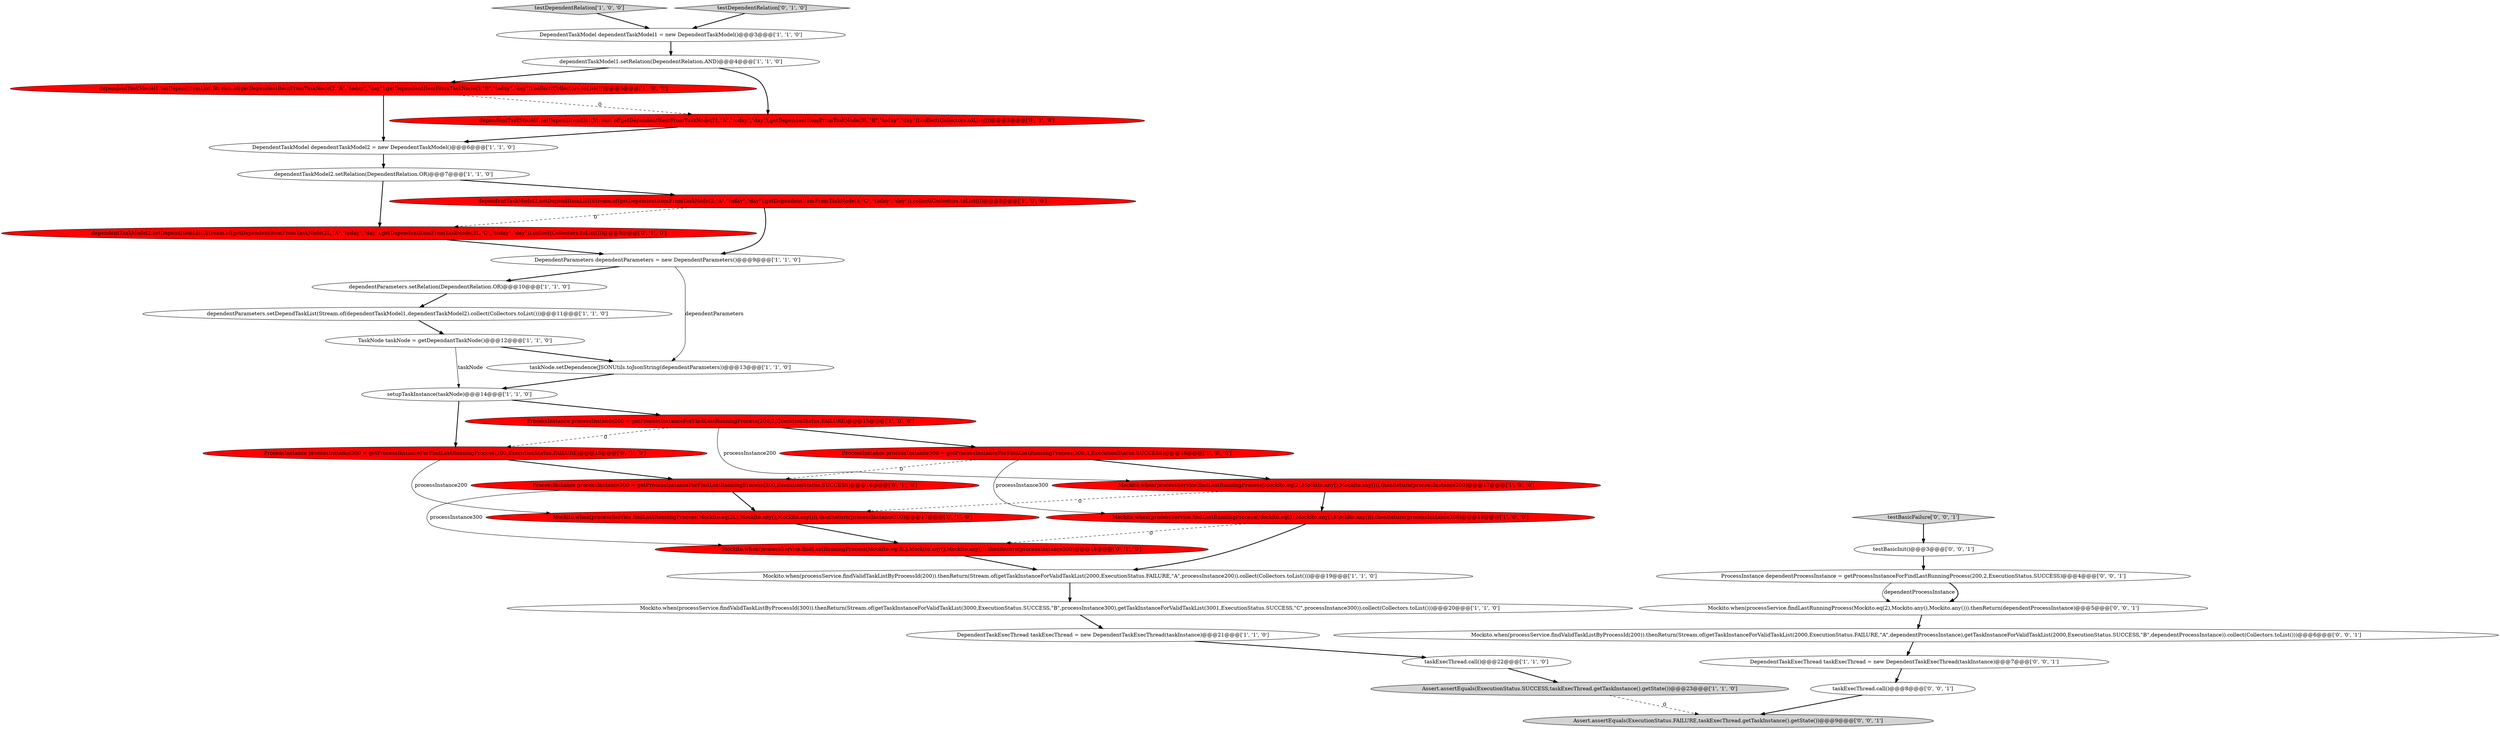 digraph {
30 [style = filled, label = "testBasicInit()@@@3@@@['0', '0', '1']", fillcolor = white, shape = ellipse image = "AAA0AAABBB3BBB"];
14 [style = filled, label = "Mockito.when(processService.findLastRunningProcess(Mockito.eq(2),Mockito.any(),Mockito.any())).thenReturn(processInstance200)@@@17@@@['1', '0', '0']", fillcolor = red, shape = ellipse image = "AAA1AAABBB1BBB"];
29 [style = filled, label = "ProcessInstance dependentProcessInstance = getProcessInstanceForFindLastRunningProcess(200,2,ExecutionStatus.SUCCESS)@@@4@@@['0', '0', '1']", fillcolor = white, shape = ellipse image = "AAA0AAABBB3BBB"];
8 [style = filled, label = "taskExecThread.call()@@@22@@@['1', '1', '0']", fillcolor = white, shape = ellipse image = "AAA0AAABBB1BBB"];
10 [style = filled, label = "DependentParameters dependentParameters = new DependentParameters()@@@9@@@['1', '1', '0']", fillcolor = white, shape = ellipse image = "AAA0AAABBB1BBB"];
24 [style = filled, label = "ProcessInstance processInstance300 = getProcessInstanceForFindLastRunningProcess(300,ExecutionStatus.SUCCESS)@@@16@@@['0', '1', '0']", fillcolor = red, shape = ellipse image = "AAA1AAABBB2BBB"];
16 [style = filled, label = "DependentTaskModel dependentTaskModel2 = new DependentTaskModel()@@@6@@@['1', '1', '0']", fillcolor = white, shape = ellipse image = "AAA0AAABBB1BBB"];
26 [style = filled, label = "dependentTaskModel2.setDependItemList(Stream.of(getDependentItemFromTaskNode(2L,\"A\",\"today\",\"day\"),getDependentItemFromTaskNode(3L,\"C\",\"today\",\"day\")).collect(Collectors.toList()))@@@8@@@['0', '1', '0']", fillcolor = red, shape = ellipse image = "AAA1AAABBB2BBB"];
1 [style = filled, label = "Assert.assertEquals(ExecutionStatus.SUCCESS,taskExecThread.getTaskInstance().getState())@@@23@@@['1', '1', '0']", fillcolor = lightgray, shape = ellipse image = "AAA0AAABBB1BBB"];
22 [style = filled, label = "Mockito.when(processService.findLastRunningProcess(Mockito.eq(2L),Mockito.any(),Mockito.any())).thenReturn(processInstance200)@@@17@@@['0', '1', '0']", fillcolor = red, shape = ellipse image = "AAA1AAABBB2BBB"];
28 [style = filled, label = "ProcessInstance processInstance200 = getProcessInstanceForFindLastRunningProcess(200,ExecutionStatus.FAILURE)@@@15@@@['0', '1', '0']", fillcolor = red, shape = ellipse image = "AAA1AAABBB2BBB"];
6 [style = filled, label = "dependentParameters.setRelation(DependentRelation.OR)@@@10@@@['1', '1', '0']", fillcolor = white, shape = ellipse image = "AAA0AAABBB1BBB"];
13 [style = filled, label = "dependentTaskModel2.setRelation(DependentRelation.OR)@@@7@@@['1', '1', '0']", fillcolor = white, shape = ellipse image = "AAA0AAABBB1BBB"];
31 [style = filled, label = "taskExecThread.call()@@@8@@@['0', '0', '1']", fillcolor = white, shape = ellipse image = "AAA0AAABBB3BBB"];
25 [style = filled, label = "Mockito.when(processService.findLastRunningProcess(Mockito.eq(3L),Mockito.any(),Mockito.any())).thenReturn(processInstance300)@@@18@@@['0', '1', '0']", fillcolor = red, shape = ellipse image = "AAA1AAABBB2BBB"];
34 [style = filled, label = "DependentTaskExecThread taskExecThread = new DependentTaskExecThread(taskInstance)@@@7@@@['0', '0', '1']", fillcolor = white, shape = ellipse image = "AAA0AAABBB3BBB"];
7 [style = filled, label = "TaskNode taskNode = getDependantTaskNode()@@@12@@@['1', '1', '0']", fillcolor = white, shape = ellipse image = "AAA0AAABBB1BBB"];
4 [style = filled, label = "testDependentRelation['1', '0', '0']", fillcolor = lightgray, shape = diamond image = "AAA0AAABBB1BBB"];
32 [style = filled, label = "Assert.assertEquals(ExecutionStatus.FAILURE,taskExecThread.getTaskInstance().getState())@@@9@@@['0', '0', '1']", fillcolor = lightgray, shape = ellipse image = "AAA0AAABBB3BBB"];
35 [style = filled, label = "Mockito.when(processService.findLastRunningProcess(Mockito.eq(2),Mockito.any(),Mockito.any())).thenReturn(dependentProcessInstance)@@@5@@@['0', '0', '1']", fillcolor = white, shape = ellipse image = "AAA0AAABBB3BBB"];
2 [style = filled, label = "dependentTaskModel2.setDependItemList(Stream.of(getDependentItemFromTaskNode(2,\"A\",\"today\",\"day\"),getDependentItemFromTaskNode(3,\"C\",\"today\",\"day\")).collect(Collectors.toList()))@@@8@@@['1', '0', '0']", fillcolor = red, shape = ellipse image = "AAA1AAABBB1BBB"];
3 [style = filled, label = "DependentTaskExecThread taskExecThread = new DependentTaskExecThread(taskInstance)@@@21@@@['1', '1', '0']", fillcolor = white, shape = ellipse image = "AAA0AAABBB1BBB"];
20 [style = filled, label = "setupTaskInstance(taskNode)@@@14@@@['1', '1', '0']", fillcolor = white, shape = ellipse image = "AAA0AAABBB1BBB"];
12 [style = filled, label = "Mockito.when(processService.findValidTaskListByProcessId(200)).thenReturn(Stream.of(getTaskInstanceForValidTaskList(2000,ExecutionStatus.FAILURE,\"A\",processInstance200)).collect(Collectors.toList()))@@@19@@@['1', '1', '0']", fillcolor = white, shape = ellipse image = "AAA0AAABBB1BBB"];
17 [style = filled, label = "dependentTaskModel1.setDependItemList(Stream.of(getDependentItemFromTaskNode(2,\"A\",\"today\",\"day\"),getDependentItemFromTaskNode(3,\"B\",\"today\",\"day\")).collect(Collectors.toList()))@@@5@@@['1', '0', '0']", fillcolor = red, shape = ellipse image = "AAA1AAABBB1BBB"];
27 [style = filled, label = "dependentTaskModel1.setDependItemList(Stream.of(getDependentItemFromTaskNode(2L,\"A\",\"today\",\"day\"),getDependentItemFromTaskNode(3L,\"B\",\"today\",\"day\")).collect(Collectors.toList()))@@@5@@@['0', '1', '0']", fillcolor = red, shape = ellipse image = "AAA1AAABBB2BBB"];
5 [style = filled, label = "dependentTaskModel1.setRelation(DependentRelation.AND)@@@4@@@['1', '1', '0']", fillcolor = white, shape = ellipse image = "AAA0AAABBB1BBB"];
36 [style = filled, label = "testBasicFailure['0', '0', '1']", fillcolor = lightgray, shape = diamond image = "AAA0AAABBB3BBB"];
11 [style = filled, label = "taskNode.setDependence(JSONUtils.toJsonString(dependentParameters))@@@13@@@['1', '1', '0']", fillcolor = white, shape = ellipse image = "AAA0AAABBB1BBB"];
0 [style = filled, label = "dependentParameters.setDependTaskList(Stream.of(dependentTaskModel1,dependentTaskModel2).collect(Collectors.toList()))@@@11@@@['1', '1', '0']", fillcolor = white, shape = ellipse image = "AAA0AAABBB1BBB"];
33 [style = filled, label = "Mockito.when(processService.findValidTaskListByProcessId(200)).thenReturn(Stream.of(getTaskInstanceForValidTaskList(2000,ExecutionStatus.FAILURE,\"A\",dependentProcessInstance),getTaskInstanceForValidTaskList(2000,ExecutionStatus.SUCCESS,\"B\",dependentProcessInstance)).collect(Collectors.toList()))@@@6@@@['0', '0', '1']", fillcolor = white, shape = ellipse image = "AAA0AAABBB3BBB"];
23 [style = filled, label = "testDependentRelation['0', '1', '0']", fillcolor = lightgray, shape = diamond image = "AAA0AAABBB2BBB"];
19 [style = filled, label = "ProcessInstance processInstance200 = getProcessInstanceForFindLastRunningProcess(200,2,ExecutionStatus.FAILURE)@@@15@@@['1', '0', '0']", fillcolor = red, shape = ellipse image = "AAA1AAABBB1BBB"];
21 [style = filled, label = "Mockito.when(processService.findLastRunningProcess(Mockito.eq(3),Mockito.any(),Mockito.any())).thenReturn(processInstance300)@@@18@@@['1', '0', '0']", fillcolor = red, shape = ellipse image = "AAA1AAABBB1BBB"];
18 [style = filled, label = "Mockito.when(processService.findValidTaskListByProcessId(300)).thenReturn(Stream.of(getTaskInstanceForValidTaskList(3000,ExecutionStatus.SUCCESS,\"B\",processInstance300),getTaskInstanceForValidTaskList(3001,ExecutionStatus.SUCCESS,\"C\",processInstance300)).collect(Collectors.toList()))@@@20@@@['1', '1', '0']", fillcolor = white, shape = ellipse image = "AAA0AAABBB1BBB"];
9 [style = filled, label = "ProcessInstance processInstance300 = getProcessInstanceForFindLastRunningProcess(300,3,ExecutionStatus.SUCCESS)@@@16@@@['1', '0', '0']", fillcolor = red, shape = ellipse image = "AAA1AAABBB1BBB"];
15 [style = filled, label = "DependentTaskModel dependentTaskModel1 = new DependentTaskModel()@@@3@@@['1', '1', '0']", fillcolor = white, shape = ellipse image = "AAA0AAABBB1BBB"];
11->20 [style = bold, label=""];
22->25 [style = bold, label=""];
18->3 [style = bold, label=""];
16->13 [style = bold, label=""];
7->11 [style = bold, label=""];
7->20 [style = solid, label="taskNode"];
9->24 [style = dashed, label="0"];
26->10 [style = bold, label=""];
24->25 [style = solid, label="processInstance300"];
31->32 [style = bold, label=""];
4->15 [style = bold, label=""];
20->28 [style = bold, label=""];
23->15 [style = bold, label=""];
35->33 [style = bold, label=""];
14->22 [style = dashed, label="0"];
34->31 [style = bold, label=""];
10->11 [style = solid, label="dependentParameters"];
6->0 [style = bold, label=""];
27->16 [style = bold, label=""];
1->32 [style = dashed, label="0"];
2->10 [style = bold, label=""];
5->17 [style = bold, label=""];
24->22 [style = bold, label=""];
10->6 [style = bold, label=""];
30->29 [style = bold, label=""];
15->5 [style = bold, label=""];
0->7 [style = bold, label=""];
21->12 [style = bold, label=""];
8->1 [style = bold, label=""];
36->30 [style = bold, label=""];
19->9 [style = bold, label=""];
25->12 [style = bold, label=""];
13->26 [style = bold, label=""];
3->8 [style = bold, label=""];
19->14 [style = solid, label="processInstance200"];
19->28 [style = dashed, label="0"];
12->18 [style = bold, label=""];
9->14 [style = bold, label=""];
28->24 [style = bold, label=""];
21->25 [style = dashed, label="0"];
5->27 [style = bold, label=""];
29->35 [style = bold, label=""];
9->21 [style = solid, label="processInstance300"];
2->26 [style = dashed, label="0"];
20->19 [style = bold, label=""];
28->22 [style = solid, label="processInstance200"];
33->34 [style = bold, label=""];
29->35 [style = solid, label="dependentProcessInstance"];
14->21 [style = bold, label=""];
17->16 [style = bold, label=""];
13->2 [style = bold, label=""];
17->27 [style = dashed, label="0"];
}
